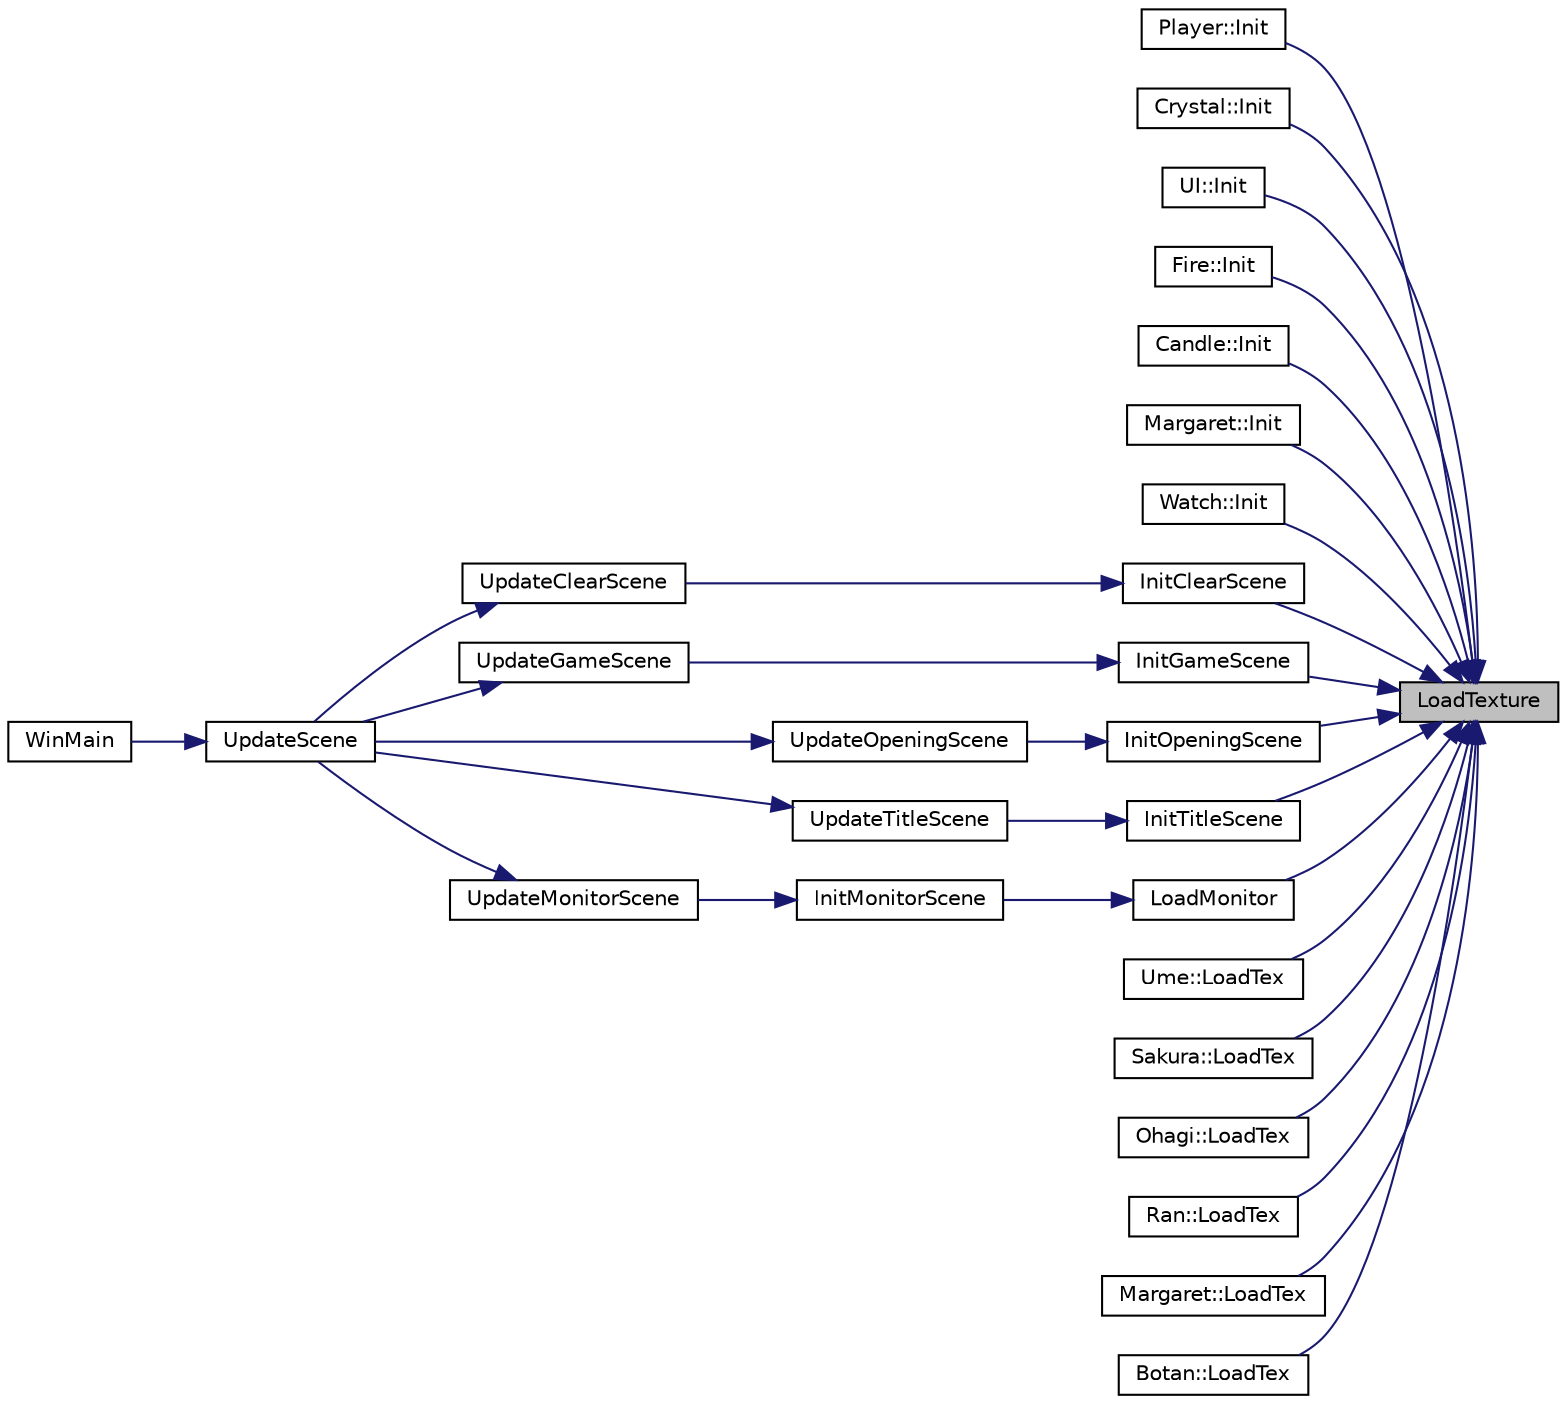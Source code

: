 digraph "LoadTexture"
{
 // LATEX_PDF_SIZE
  edge [fontname="Helvetica",fontsize="10",labelfontname="Helvetica",labelfontsize="10"];
  node [fontname="Helvetica",fontsize="10",shape=record];
  rankdir="RL";
  Node1 [label="LoadTexture",height=0.2,width=0.4,color="black", fillcolor="grey75", style="filled", fontcolor="black",tooltip="テクスチャの読み込み 指定したされたパスのテクスチャを読み込み、カテゴリに登録する"];
  Node1 -> Node2 [dir="back",color="midnightblue",fontsize="10",style="solid"];
  Node2 [label="Player::Init",height=0.2,width=0.4,color="black", fillcolor="white", style="filled",URL="$class_player.html#a4eaaeb9d0967fef59baac319b9cc8d60",tooltip=" "];
  Node1 -> Node3 [dir="back",color="midnightblue",fontsize="10",style="solid"];
  Node3 [label="Crystal::Init",height=0.2,width=0.4,color="black", fillcolor="white", style="filled",URL="$class_crystal.html#ae53513bca380eedc662918a7164dbd68",tooltip="水晶の初期化 テクスチャの読み込み 座標の指定 オブジェクトサイズの指定"];
  Node1 -> Node4 [dir="back",color="midnightblue",fontsize="10",style="solid"];
  Node4 [label="UI::Init",height=0.2,width=0.4,color="black", fillcolor="white", style="filled",URL="$class_u_i.html#ace720e810124ecde6db91865b4f5b8b2",tooltip="各種データを m_Id に基づいて初期化 画像読み込み 座標の指定 アイテムの大きさを設定"];
  Node1 -> Node5 [dir="back",color="midnightblue",fontsize="10",style="solid"];
  Node5 [label="Fire::Init",height=0.2,width=0.4,color="black", fillcolor="white", style="filled",URL="$class_fire.html#a8097c9cbafd7d794fa4dfd8fc996f870",tooltip="各種データを m_Id に基づいて初期化 画像読み込み 座標の指定 アイテムの大きさを設定 画像の大きさを設定 m_Id に基づいて Candle をインスタンス化"];
  Node1 -> Node6 [dir="back",color="midnightblue",fontsize="10",style="solid"];
  Node6 [label="Candle::Init",height=0.2,width=0.4,color="black", fillcolor="white", style="filled",URL="$class_candle.html#a5bd211fe2840d31a0d82578f7fdcfa9c",tooltip="各種データを m_Id に基づいて初期化 画像読み込み 座標の指定 アイテムの大きさを設定 画像の大きさを設定"];
  Node1 -> Node7 [dir="back",color="midnightblue",fontsize="10",style="solid"];
  Node7 [label="Margaret::Init",height=0.2,width=0.4,color="black", fillcolor="white", style="filled",URL="$class_margaret.html#a66940c15047eb5278c306a90db53e93f",tooltip=" "];
  Node1 -> Node8 [dir="back",color="midnightblue",fontsize="10",style="solid"];
  Node8 [label="Watch::Init",height=0.2,width=0.4,color="black", fillcolor="white", style="filled",URL="$class_watch.html#a92a6fe78df72c5dfa66b1d672af9c284",tooltip="時計の初期化 テクスチャの読み込み 座標の指定 オブジェクトサイズの指定"];
  Node1 -> Node9 [dir="back",color="midnightblue",fontsize="10",style="solid"];
  Node9 [label="InitClearScene",height=0.2,width=0.4,color="black", fillcolor="white", style="filled",URL="$_clear_scene_8cpp.html#a275bde985124cedd4fcfd1e3003bc1a4",tooltip=" "];
  Node9 -> Node10 [dir="back",color="midnightblue",fontsize="10",style="solid"];
  Node10 [label="UpdateClearScene",height=0.2,width=0.4,color="black", fillcolor="white", style="filled",URL="$_clear_scene_8h.html#ad87d3394130984bbd676d78e680a2b83",tooltip="ゲームオーバーシーンの更新関数 ゲームオーバーシーンの仕様が実行される"];
  Node10 -> Node11 [dir="back",color="midnightblue",fontsize="10",style="solid"];
  Node11 [label="UpdateScene",height=0.2,width=0.4,color="black", fillcolor="white", style="filled",URL="$_scene_8h.html#acfe836cd67330b4856bb8feff6d94684",tooltip="シーン実行関数 シーン処理を実行する 内部で各シーンを動かすので使用者がUpdateTitleScene等を実行する必要はない"];
  Node11 -> Node12 [dir="back",color="midnightblue",fontsize="10",style="solid"];
  Node12 [label="WinMain",height=0.2,width=0.4,color="black", fillcolor="white", style="filled",URL="$_main_8cpp.html#ae08e2eced892351db2a45383c3b982d6",tooltip=" "];
  Node1 -> Node13 [dir="back",color="midnightblue",fontsize="10",style="solid"];
  Node13 [label="InitGameScene",height=0.2,width=0.4,color="black", fillcolor="white", style="filled",URL="$_game_scene_8cpp.html#a1ece36617d8acd26e8fee2f8c8a56613",tooltip=" "];
  Node13 -> Node14 [dir="back",color="midnightblue",fontsize="10",style="solid"];
  Node14 [label="UpdateGameScene",height=0.2,width=0.4,color="black", fillcolor="white", style="filled",URL="$_game_scene_8h.html#aaa0f133f9ce54fe2b94a1ed07d922be8",tooltip=" "];
  Node14 -> Node11 [dir="back",color="midnightblue",fontsize="10",style="solid"];
  Node1 -> Node15 [dir="back",color="midnightblue",fontsize="10",style="solid"];
  Node15 [label="InitOpeningScene",height=0.2,width=0.4,color="black", fillcolor="white", style="filled",URL="$_opening_scene_8cpp.html#a8394103e62627e97087b394d78ebe261",tooltip=" "];
  Node15 -> Node16 [dir="back",color="midnightblue",fontsize="10",style="solid"];
  Node16 [label="UpdateOpeningScene",height=0.2,width=0.4,color="black", fillcolor="white", style="filled",URL="$_opening_scene_8h.html#a130a9d710956b3d6031a82fd31ac5c9e",tooltip="ゲームオーバーシーンの更新関数 ゲームオーバーシーンの仕様が実行される"];
  Node16 -> Node11 [dir="back",color="midnightblue",fontsize="10",style="solid"];
  Node1 -> Node17 [dir="back",color="midnightblue",fontsize="10",style="solid"];
  Node17 [label="InitTitleScene",height=0.2,width=0.4,color="black", fillcolor="white", style="filled",URL="$_title_scene_8cpp.html#a58517aaaaec3180ec82317777dd3a060",tooltip=" "];
  Node17 -> Node18 [dir="back",color="midnightblue",fontsize="10",style="solid"];
  Node18 [label="UpdateTitleScene",height=0.2,width=0.4,color="black", fillcolor="white", style="filled",URL="$_title_scene_8h.html#a63f9414cad6abe8e97e3ddf336d7e166",tooltip="タイトルシーンの更新関数 タイトルシーンの仕様が実行される"];
  Node18 -> Node11 [dir="back",color="midnightblue",fontsize="10",style="solid"];
  Node1 -> Node19 [dir="back",color="midnightblue",fontsize="10",style="solid"];
  Node19 [label="LoadMonitor",height=0.2,width=0.4,color="black", fillcolor="white", style="filled",URL="$_monitor_scene_8cpp.html#afda30592313fbdab43db1a6fcffbdd42",tooltip=" "];
  Node19 -> Node20 [dir="back",color="midnightblue",fontsize="10",style="solid"];
  Node20 [label="InitMonitorScene",height=0.2,width=0.4,color="black", fillcolor="white", style="filled",URL="$_monitor_scene_8cpp.html#a733fdf79f0d2d3190dfc349350d5e9df",tooltip=" "];
  Node20 -> Node21 [dir="back",color="midnightblue",fontsize="10",style="solid"];
  Node21 [label="UpdateMonitorScene",height=0.2,width=0.4,color="black", fillcolor="white", style="filled",URL="$_monitor_scene_8h.html#a502ddcf70f16f597857a74a4c5b0aff8",tooltip=" "];
  Node21 -> Node11 [dir="back",color="midnightblue",fontsize="10",style="solid"];
  Node1 -> Node22 [dir="back",color="midnightblue",fontsize="10",style="solid"];
  Node22 [label="Ume::LoadTex",height=0.2,width=0.4,color="black", fillcolor="white", style="filled",URL="$class_ume.html#a3ce61db2365a3d54b8a11ddd86be51a1",tooltip=" "];
  Node1 -> Node23 [dir="back",color="midnightblue",fontsize="10",style="solid"];
  Node23 [label="Sakura::LoadTex",height=0.2,width=0.4,color="black", fillcolor="white", style="filled",URL="$class_sakura.html#a6ae0a88c3f2c6302441d57c32a3dc505",tooltip=" "];
  Node1 -> Node24 [dir="back",color="midnightblue",fontsize="10",style="solid"];
  Node24 [label="Ohagi::LoadTex",height=0.2,width=0.4,color="black", fillcolor="white", style="filled",URL="$class_ohagi.html#a1ca34f2fc6eb3f0131292e01a16667de",tooltip=" "];
  Node1 -> Node25 [dir="back",color="midnightblue",fontsize="10",style="solid"];
  Node25 [label="Ran::LoadTex",height=0.2,width=0.4,color="black", fillcolor="white", style="filled",URL="$class_ran.html#acbb522be78b4115a9cc818a01824587e",tooltip=" "];
  Node1 -> Node26 [dir="back",color="midnightblue",fontsize="10",style="solid"];
  Node26 [label="Margaret::LoadTex",height=0.2,width=0.4,color="black", fillcolor="white", style="filled",URL="$class_margaret.html#ac4b6364a66fb32eee51ab1a614f80f3e",tooltip=" "];
  Node1 -> Node27 [dir="back",color="midnightblue",fontsize="10",style="solid"];
  Node27 [label="Botan::LoadTex",height=0.2,width=0.4,color="black", fillcolor="white", style="filled",URL="$class_botan.html#a3c6375b593e9e88f6f31f25ea2ae361f",tooltip=" "];
}
